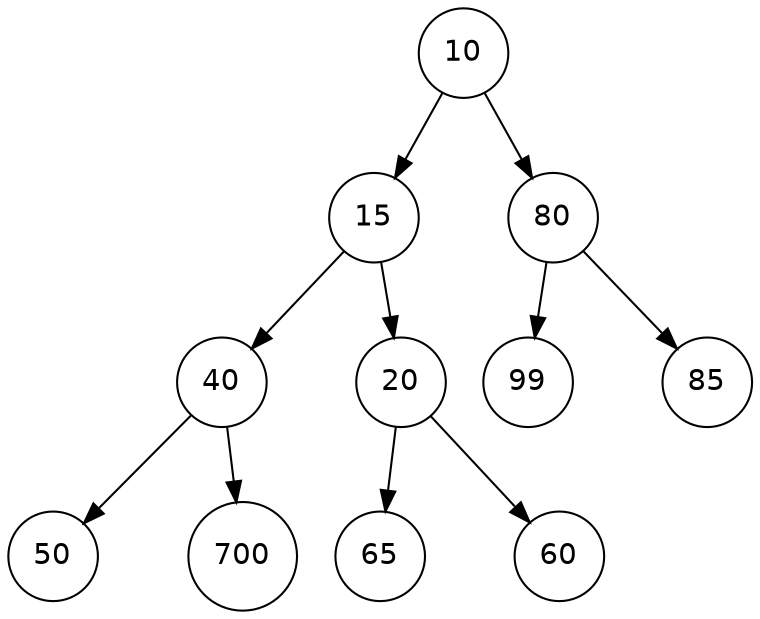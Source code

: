 digraph G {
	graph [fontname = "Helvetica"];
	node [fontname = "Helvetica",shape=circle,width=0.6];
	edge [fontname = "Helvetica"];

	10 -> 15;
	m10 [label="", width=0.1, style=invis];
	10 -> m10 [style=invis]
	10 -> 80;
	{rank=same 15 -> m10 -> 80 [style=invis]};

	15 -> 40;
	m15 [label="", width=0.1, style=invis];
	15 -> m15 [style=invis]
	15 -> 20;
	{rank=same 40 -> m15 -> 20 [style=invis]};

	40 -> 50;
	m40 [label="", width=0.1, style=invis];
	40 -> m40 [style=invis]
	40 -> 700;
	{rank=same 50 -> m40 -> 700 [style=invis]};

	80 -> 99;
	m80 [label="", width=0.1, style=invis];
	80 -> m80 [style=invis]
	80 -> 85;
	{rank=same 99 -> m80 -> 85 [style=invis]};

	20 -> 65;
	m20 [label="", width=0.1, style=invis];
	20 -> m20 [style=invis]
	20 -> 60;
	{rank=same 65 -> m20 -> 60 [style=invis]};
}
